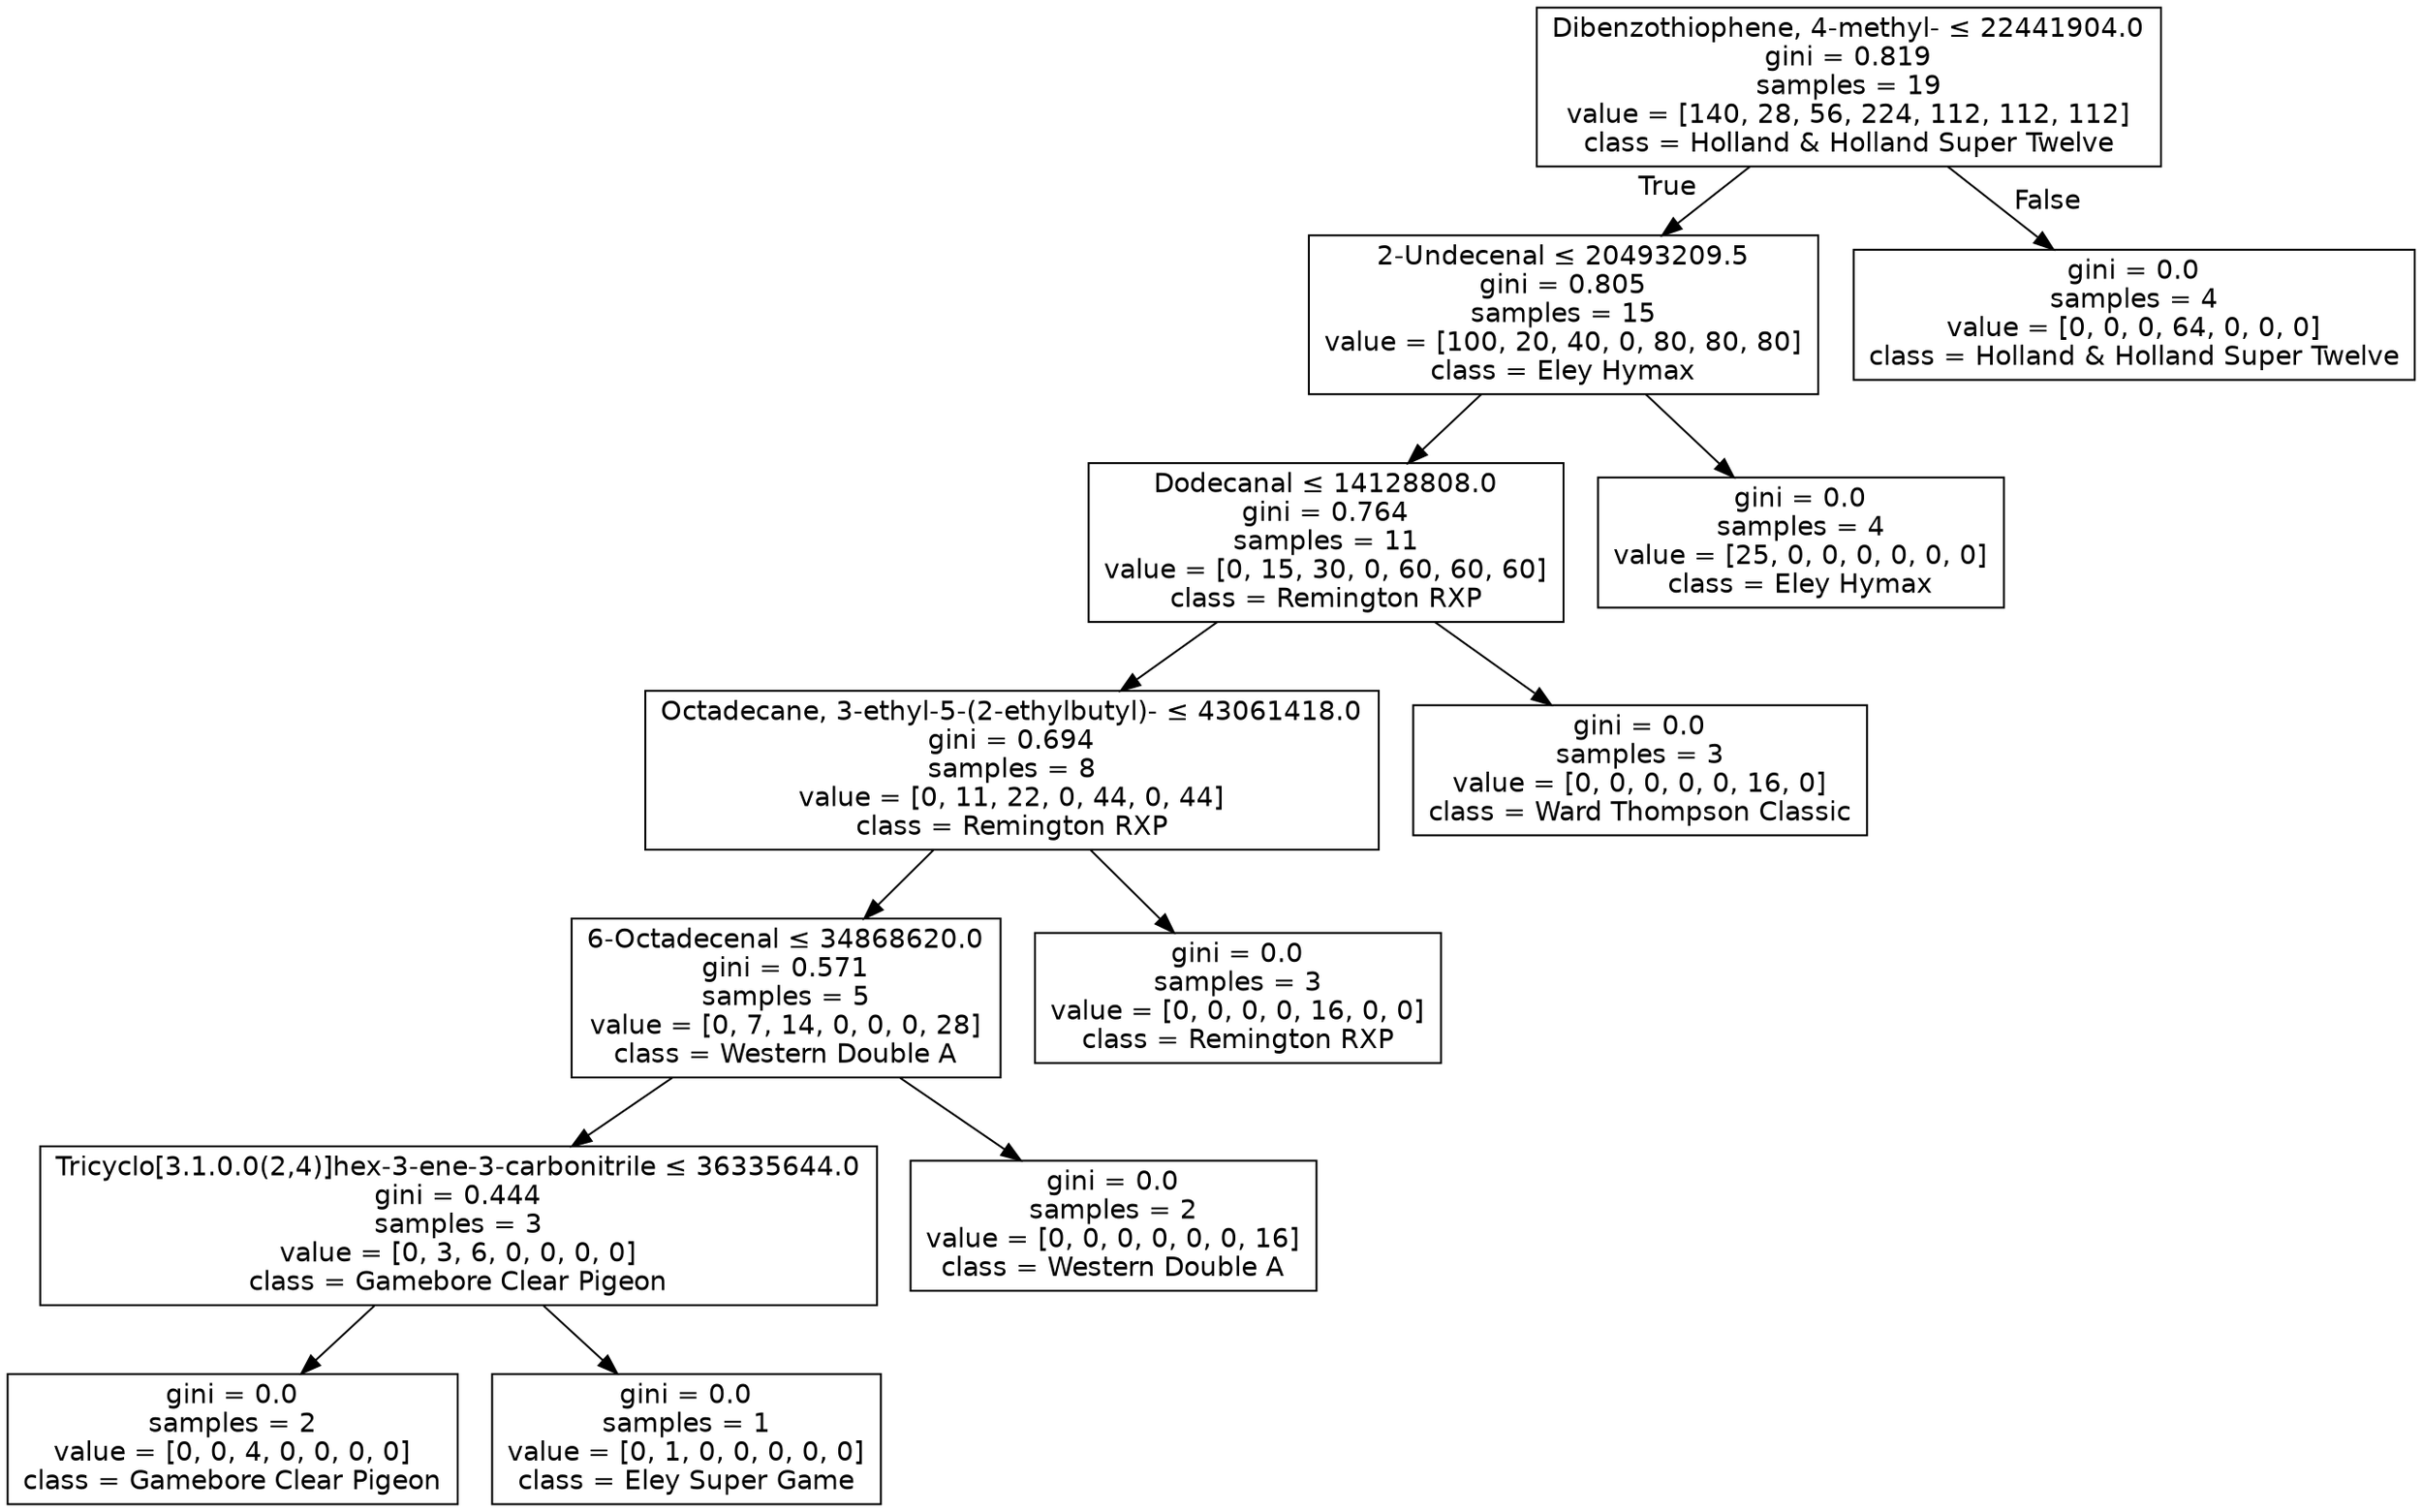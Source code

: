 digraph Tree {
node [shape=box, fontname="helvetica"] ;
edge [fontname="helvetica"] ;
0 [label=<Dibenzothiophene, 4-methyl- &le; 22441904.0<br/>gini = 0.819<br/>samples = 19<br/>value = [140, 28, 56, 224, 112, 112, 112]<br/>class = Holland &amp; Holland Super Twelve>] ;
1 [label=<2-Undecenal &le; 20493209.5<br/>gini = 0.805<br/>samples = 15<br/>value = [100, 20, 40, 0, 80, 80, 80]<br/>class = Eley Hymax>] ;
0 -> 1 [labeldistance=2.5, labelangle=45, headlabel="True"] ;
2 [label=<Dodecanal &le; 14128808.0<br/>gini = 0.764<br/>samples = 11<br/>value = [0, 15, 30, 0, 60, 60, 60]<br/>class = Remington RXP>] ;
1 -> 2 ;
3 [label=<Octadecane, 3-ethyl-5-(2-ethylbutyl)- &le; 43061418.0<br/>gini = 0.694<br/>samples = 8<br/>value = [0, 11, 22, 0, 44, 0, 44]<br/>class = Remington RXP>] ;
2 -> 3 ;
4 [label=<6-Octadecenal &le; 34868620.0<br/>gini = 0.571<br/>samples = 5<br/>value = [0, 7, 14, 0, 0, 0, 28]<br/>class = Western Double A>] ;
3 -> 4 ;
5 [label=<Tricyclo[3.1.0.0(2,4)]hex-3-ene-3-carbonitrile &le; 36335644.0<br/>gini = 0.444<br/>samples = 3<br/>value = [0, 3, 6, 0, 0, 0, 0]<br/>class = Gamebore Clear Pigeon>] ;
4 -> 5 ;
6 [label=<gini = 0.0<br/>samples = 2<br/>value = [0, 0, 4, 0, 0, 0, 0]<br/>class = Gamebore Clear Pigeon>] ;
5 -> 6 ;
7 [label=<gini = 0.0<br/>samples = 1<br/>value = [0, 1, 0, 0, 0, 0, 0]<br/>class = Eley Super Game>] ;
5 -> 7 ;
8 [label=<gini = 0.0<br/>samples = 2<br/>value = [0, 0, 0, 0, 0, 0, 16]<br/>class = Western Double A>] ;
4 -> 8 ;
9 [label=<gini = 0.0<br/>samples = 3<br/>value = [0, 0, 0, 0, 16, 0, 0]<br/>class = Remington RXP>] ;
3 -> 9 ;
10 [label=<gini = 0.0<br/>samples = 3<br/>value = [0, 0, 0, 0, 0, 16, 0]<br/>class = Ward Thompson Classic>] ;
2 -> 10 ;
11 [label=<gini = 0.0<br/>samples = 4<br/>value = [25, 0, 0, 0, 0, 0, 0]<br/>class = Eley Hymax>] ;
1 -> 11 ;
12 [label=<gini = 0.0<br/>samples = 4<br/>value = [0, 0, 0, 64, 0, 0, 0]<br/>class = Holland &amp; Holland Super Twelve>] ;
0 -> 12 [labeldistance=2.5, labelangle=-45, headlabel="False"] ;
}

